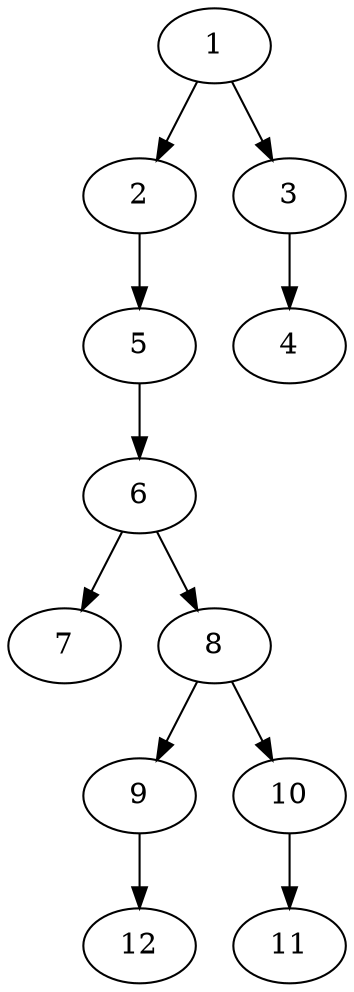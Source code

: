 // DAG (tier=1-easy, mode=compute, n=12, ccr=0.254, fat=0.375, density=0.395, regular=0.624, jump=0.026, mindata=262144, maxdata=2097152)
// DAG automatically generated by daggen at Sun Aug 24 16:33:32 2025
// /home/ermia/Project/Environments/daggen/bin/daggen --dot --ccr 0.254 --fat 0.375 --regular 0.624 --density 0.395 --jump 0.026 --mindata 262144 --maxdata 2097152 -n 12 
digraph G {
  1 [size="2577754780604563456", alpha="0.12", expect_size="1288877390302281728"]
  1 -> 2 [size ="15040111443968"]
  1 -> 3 [size ="15040111443968"]
  2 [size="1282847942839870", alpha="0.19", expect_size="641423971419935"]
  2 -> 5 [size ="629783134208"]
  3 [size="1418516848238436", alpha="0.14", expect_size="709258424119218"]
  3 -> 4 [size ="24015443853312"]
  4 [size="34062022347583640", alpha="0.16", expect_size="17031011173791820"]
  5 [size="261839637305856", alpha="0.10", expect_size="130919818652928"]
  5 -> 6 [size ="8122320027648"]
  6 [size="1324733749578951", alpha="0.09", expect_size="662366874789475"]
  6 -> 7 [size ="21020920512512"]
  6 -> 8 [size ="21020920512512"]
  7 [size="72925658468057088", alpha="0.03", expect_size="36462829234028544"]
  8 [size="1190476753403904000", alpha="0.01", expect_size="595238376701952000"]
  8 -> 9 [size ="8986086604800"]
  8 -> 10 [size ="8986086604800"]
  9 [size="100477177887195136", alpha="0.02", expect_size="50238588943597568"]
  9 -> 12 [size ="1729026326528"]
  10 [size="5136881951965184000", alpha="0.12", expect_size="2568440975982592000"]
  10 -> 11 [size ="23817145548800"]
  11 [size="1156994930792800", alpha="0.11", expect_size="578497465396400"]
  12 [size="428088255204818944", alpha="0.13", expect_size="214044127602409472"]
}